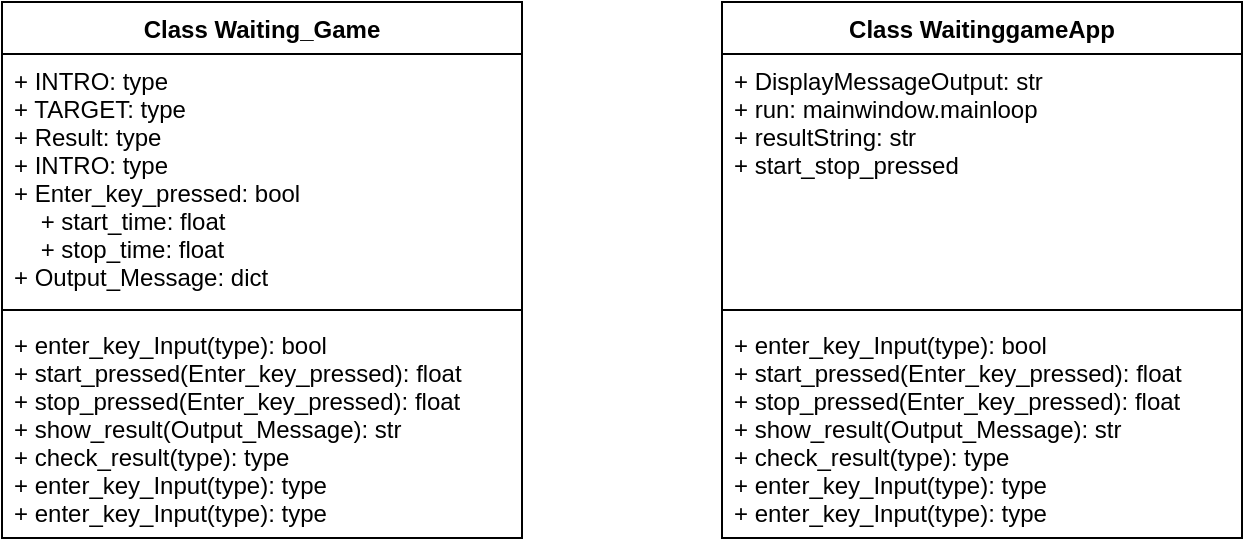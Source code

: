 <mxfile version="19.0.3" type="device"><diagram id="C5RBs43oDa-KdzZeNtuy" name="Page-1"><mxGraphModel dx="1022" dy="539" grid="1" gridSize="10" guides="1" tooltips="1" connect="1" arrows="1" fold="1" page="1" pageScale="1" pageWidth="827" pageHeight="1169" math="0" shadow="0"><root><mxCell id="WIyWlLk6GJQsqaUBKTNV-0"/><mxCell id="WIyWlLk6GJQsqaUBKTNV-1" parent="WIyWlLk6GJQsqaUBKTNV-0"/><mxCell id="q3KjBmTWszhuSLW6F6dC-0" value="Class Waiting_Game" style="swimlane;fontStyle=1;align=center;verticalAlign=top;childLayout=stackLayout;horizontal=1;startSize=26;horizontalStack=0;resizeParent=1;resizeParentMax=0;resizeLast=0;collapsible=1;marginBottom=0;" vertex="1" parent="WIyWlLk6GJQsqaUBKTNV-1"><mxGeometry x="80" y="40" width="260" height="268" as="geometry"/></mxCell><mxCell id="q3KjBmTWszhuSLW6F6dC-1" value="+ INTRO: type&#10;+ TARGET: type&#10;+ Result: type&#10;+ INTRO: type&#10;+ Enter_key_pressed: bool&#10;    + start_time: float&#10;    + stop_time: float&#10;+ Output_Message: dict" style="text;strokeColor=none;fillColor=none;align=left;verticalAlign=top;spacingLeft=4;spacingRight=4;overflow=hidden;rotatable=0;points=[[0,0.5],[1,0.5]];portConstraint=eastwest;" vertex="1" parent="q3KjBmTWszhuSLW6F6dC-0"><mxGeometry y="26" width="260" height="124" as="geometry"/></mxCell><mxCell id="q3KjBmTWszhuSLW6F6dC-2" value="" style="line;strokeWidth=1;fillColor=none;align=left;verticalAlign=middle;spacingTop=-1;spacingLeft=3;spacingRight=3;rotatable=0;labelPosition=right;points=[];portConstraint=eastwest;" vertex="1" parent="q3KjBmTWszhuSLW6F6dC-0"><mxGeometry y="150" width="260" height="8" as="geometry"/></mxCell><mxCell id="q3KjBmTWszhuSLW6F6dC-3" value="+ enter_key_Input(type): bool&#10;+ start_pressed(Enter_key_pressed): float&#10;+ stop_pressed(Enter_key_pressed): float&#10;+ show_result(Output_Message): str&#10;+ check_result(type): type&#10;+ enter_key_Input(type): type&#10;+ enter_key_Input(type): type" style="text;strokeColor=none;fillColor=none;align=left;verticalAlign=top;spacingLeft=4;spacingRight=4;overflow=hidden;rotatable=0;points=[[0,0.5],[1,0.5]];portConstraint=eastwest;" vertex="1" parent="q3KjBmTWszhuSLW6F6dC-0"><mxGeometry y="158" width="260" height="110" as="geometry"/></mxCell><mxCell id="q3KjBmTWszhuSLW6F6dC-12" value="Class WaitinggameApp" style="swimlane;fontStyle=1;align=center;verticalAlign=top;childLayout=stackLayout;horizontal=1;startSize=26;horizontalStack=0;resizeParent=1;resizeParentMax=0;resizeLast=0;collapsible=1;marginBottom=0;" vertex="1" parent="WIyWlLk6GJQsqaUBKTNV-1"><mxGeometry x="440" y="40" width="260" height="268" as="geometry"/></mxCell><mxCell id="q3KjBmTWszhuSLW6F6dC-13" value="+ DisplayMessageOutput: str&#10;+ run: mainwindow.mainloop&#10;+ resultString: str&#10;+ start_stop_pressed" style="text;strokeColor=none;fillColor=none;align=left;verticalAlign=top;spacingLeft=4;spacingRight=4;overflow=hidden;rotatable=0;points=[[0,0.5],[1,0.5]];portConstraint=eastwest;" vertex="1" parent="q3KjBmTWszhuSLW6F6dC-12"><mxGeometry y="26" width="260" height="124" as="geometry"/></mxCell><mxCell id="q3KjBmTWszhuSLW6F6dC-14" value="" style="line;strokeWidth=1;fillColor=none;align=left;verticalAlign=middle;spacingTop=-1;spacingLeft=3;spacingRight=3;rotatable=0;labelPosition=right;points=[];portConstraint=eastwest;" vertex="1" parent="q3KjBmTWszhuSLW6F6dC-12"><mxGeometry y="150" width="260" height="8" as="geometry"/></mxCell><mxCell id="q3KjBmTWszhuSLW6F6dC-15" value="+ enter_key_Input(type): bool&#10;+ start_pressed(Enter_key_pressed): float&#10;+ stop_pressed(Enter_key_pressed): float&#10;+ show_result(Output_Message): str&#10;+ check_result(type): type&#10;+ enter_key_Input(type): type&#10;+ enter_key_Input(type): type" style="text;strokeColor=none;fillColor=none;align=left;verticalAlign=top;spacingLeft=4;spacingRight=4;overflow=hidden;rotatable=0;points=[[0,0.5],[1,0.5]];portConstraint=eastwest;" vertex="1" parent="q3KjBmTWszhuSLW6F6dC-12"><mxGeometry y="158" width="260" height="110" as="geometry"/></mxCell></root></mxGraphModel></diagram></mxfile>